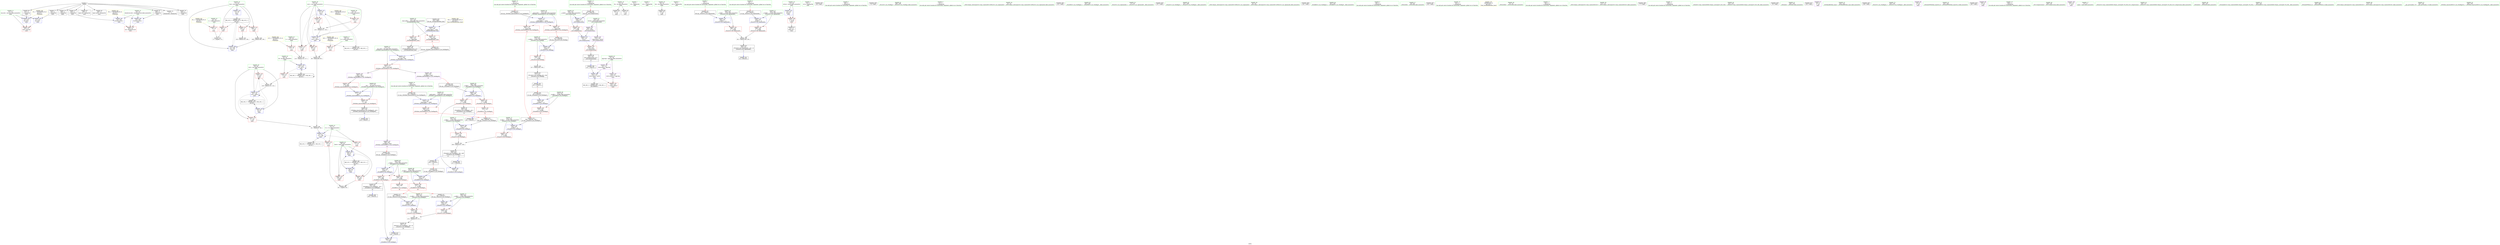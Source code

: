 digraph "SVFG" {
	label="SVFG";

	Node0x5571e670e130 [shape=record,color=grey,label="{NodeID: 0\nNullPtr}"];
	Node0x5571e670e130 -> Node0x5571e6838d00[style=solid];
	Node0x5571e670e130 -> Node0x5571e6838e00[style=solid];
	Node0x5571e670e130 -> Node0x5571e6838ed0[style=solid];
	Node0x5571e670e130 -> Node0x5571e6838fa0[style=solid];
	Node0x5571e670e130 -> Node0x5571e6839070[style=solid];
	Node0x5571e670e130 -> Node0x5571e6839140[style=solid];
	Node0x5571e670e130 -> Node0x5571e6839210[style=solid];
	Node0x5571e670e130 -> Node0x5571e68392e0[style=solid];
	Node0x5571e670e130 -> Node0x5571e68393b0[style=solid];
	Node0x5571e6836960 [shape=record,color=red,label="{NodeID: 111\n70\<--25\n\<--t\nmain\n}"];
	Node0x5571e6836960 -> Node0x5571e683bd70[style=solid];
	Node0x5571e6835260 [shape=record,color=green,label="{NodeID: 28\n35\<--36\ncurt\<--curt_field_insensitive\nmain\n}"];
	Node0x5571e6835260 -> Node0x5571e683c050[style=solid];
	Node0x5571e6835260 -> Node0x5571e683c120[style=solid];
	Node0x5571e6835260 -> Node0x5571e683df30[style=solid];
	Node0x5571e6835260 -> Node0x5571e683e820[style=solid];
	Node0x5571e6853020 [shape=record,color=black,label="{NodeID: 305\nMR_20V_2 = PHI(MR_20V_4, MR_20V_1, )\npts\{38 \}\n}"];
	Node0x5571e6853020 -> Node0x5571e683e000[style=dashed];
	Node0x5571e683d160 [shape=record,color=red,label="{NodeID: 139\n303\<--277\n\<--__old\n_ZNSt8ios_base4setfESt13_Ios_FmtflagsS0_\n}"];
	Node0x5571e683d160 -> Node0x5571e6839a30[style=solid];
	Node0x5571e6837ca0 [shape=record,color=green,label="{NodeID: 56\n246\<--247\n__n.addr\<--__n.addr_field_insensitive\n_ZSt12setprecisioni\n}"];
	Node0x5571e6837ca0 -> Node0x5571e683cc80[style=solid];
	Node0x5571e6837ca0 -> Node0x5571e683ed00[style=solid];
	Node0x5571e6871680 [shape=record,color=black,label="{NodeID: 416\n269 = PHI(236, )\n1st arg _ZNSt8ios_base4setfESt13_Ios_FmtflagsS0_ }"];
	Node0x5571e6871680 -> Node0x5571e683ef70[style=solid];
	Node0x5571e683e820 [shape=record,color=blue,label="{NodeID: 167\n35\<--126\ncurt\<--add15\nmain\n}"];
	Node0x5571e683e820 -> Node0x5571e683c050[style=dashed];
	Node0x5571e683e820 -> Node0x5571e683c120[style=dashed];
	Node0x5571e683e820 -> Node0x5571e683e820[style=dashed];
	Node0x5571e683e820 -> Node0x5571e6852b20[style=dashed];
	Node0x5571e6839480 [shape=record,color=black,label="{NodeID: 84\n63\<--17\n\<--ifs\nmain\n}"];
	Node0x5571e68331a0 [shape=record,color=green,label="{NodeID: 1\n4\<--1\n.str\<--dummyObj\nGlob }"];
	Node0x5571e6836a30 [shape=record,color=red,label="{NodeID: 112\n69\<--27\n\<--test\nmain\n}"];
	Node0x5571e6836a30 -> Node0x5571e683bd70[style=solid];
	Node0x5571e6835330 [shape=record,color=green,label="{NodeID: 29\n37\<--38\ncurv\<--curv_field_insensitive\nmain\n}"];
	Node0x5571e6835330 -> Node0x5571e683c1f0[style=solid];
	Node0x5571e6835330 -> Node0x5571e683c2c0[style=solid];
	Node0x5571e6835330 -> Node0x5571e683c390[style=solid];
	Node0x5571e6835330 -> Node0x5571e683e000[style=solid];
	Node0x5571e6835330 -> Node0x5571e683e750[style=solid];
	Node0x5571e6853520 [shape=record,color=black,label="{NodeID: 306\nMR_22V_2 = PHI(MR_22V_4, MR_22V_1, )\npts\{40 \}\n}"];
	Node0x5571e6853520 -> Node0x5571e683e0d0[style=dashed];
	Node0x5571e683d230 [shape=record,color=red,label="{NodeID: 140\n284\<--283\n\<--_M_flags\n_ZNSt8ios_base4setfESt13_Ios_FmtflagsS0_\n}"];
	Node0x5571e683d230 -> Node0x5571e683f110[style=solid];
	Node0x5571e6837d70 [shape=record,color=green,label="{NodeID: 57\n271\<--272\nthis.addr\<--this.addr_field_insensitive\n_ZNSt8ios_base4setfESt13_Ios_FmtflagsS0_\n}"];
	Node0x5571e6837d70 -> Node0x5571e683ce20[style=solid];
	Node0x5571e6837d70 -> Node0x5571e683eea0[style=solid];
	Node0x5571e6871790 [shape=record,color=black,label="{NodeID: 417\n270 = PHI(237, )\n2nd arg _ZNSt8ios_base4setfESt13_Ios_FmtflagsS0_ }"];
	Node0x5571e6871790 -> Node0x5571e683f040[style=solid];
	Node0x5571e683e8f0 [shape=record,color=blue,label="{NodeID: 168\n151\<--147\ncoerce.dive\<--call26\nmain\n}"];
	Node0x5571e683e8f0 -> Node0x5571e683c870[style=dashed];
	Node0x5571e683e8f0 -> Node0x5571e6854420[style=dashed];
	Node0x5571e6839550 [shape=record,color=black,label="{NodeID: 85\n73\<--17\n\<--ifs\nmain\n}"];
	Node0x5571e68334e0 [shape=record,color=green,label="{NodeID: 2\n6\<--1\n.str.1\<--dummyObj\nGlob }"];
	Node0x5571e6836b00 [shape=record,color=red,label="{NodeID: 113\n134\<--27\n\<--test\nmain\n}"];
	Node0x5571e6836b00 -> Node0x5571e68459b0[style=solid];
	Node0x5571e6835400 [shape=record,color=green,label="{NodeID: 30\n39\<--40\nbestt\<--bestt_field_insensitive\nmain\n}"];
	Node0x5571e6835400 -> Node0x5571e683c460[style=solid];
	Node0x5571e6835400 -> Node0x5571e683c530[style=solid];
	Node0x5571e6835400 -> Node0x5571e683e0d0[style=solid];
	Node0x5571e6835400 -> Node0x5571e683e270[style=solid];
	Node0x5571e686dfe0 [shape=record,color=black,label="{NodeID: 390\n243 = PHI(148, )\n0th arg _ZSt12setprecisioni }"];
	Node0x5571e686dfe0 -> Node0x5571e683ed00[style=solid];
	Node0x5571e6853a20 [shape=record,color=black,label="{NodeID: 307\nMR_24V_2 = PHI(MR_24V_4, MR_24V_1, )\npts\{42 \}\n}"];
	Node0x5571e6853a20 -> Node0x5571e683e1a0[style=dashed];
	Node0x5571e683d300 [shape=record,color=red,label="{NodeID: 141\n314\<--308\n\<--__a.addr\n_ZStaNRSt13_Ios_FmtflagsS_\n}"];
	Node0x5571e683d300 -> Node0x5571e683d570[style=solid];
	Node0x5571e6837e40 [shape=record,color=green,label="{NodeID: 58\n273\<--274\n__fmtfl.addr\<--__fmtfl.addr_field_insensitive\n_ZNSt8ios_base4setfESt13_Ios_FmtflagsS0_\n}"];
	Node0x5571e6837e40 -> Node0x5571e683cef0[style=solid];
	Node0x5571e6837e40 -> Node0x5571e683ef70[style=solid];
	Node0x5571e68718a0 [shape=record,color=black,label="{NodeID: 418\n306 = PHI(290, )\n0th arg _ZStaNRSt13_Ios_FmtflagsS_ }"];
	Node0x5571e68718a0 -> Node0x5571e683f1e0[style=solid];
	Node0x5571e683e9c0 [shape=record,color=blue,label="{NodeID: 169\n27\<--169\ntest\<--inc\nmain\n}"];
	Node0x5571e683e9c0 -> Node0x5571e6852620[style=dashed];
	Node0x5571e6839620 [shape=record,color=black,label="{NodeID: 86\n129\<--19\n\<--ofs\nmain\n}"];
	Node0x5571e68335a0 [shape=record,color=green,label="{NodeID: 3\n8\<--1\n.str.2\<--dummyObj\nGlob }"];
	Node0x5571e6836bd0 [shape=record,color=red,label="{NodeID: 114\n168\<--27\n\<--test\nmain\n}"];
	Node0x5571e6836bd0 -> Node0x5571e683aff0[style=solid];
	Node0x5571e68354d0 [shape=record,color=green,label="{NodeID: 31\n41\<--42\nt11\<--t11_field_insensitive\nmain\n}"];
	Node0x5571e68354d0 -> Node0x5571e683c600[style=solid];
	Node0x5571e68354d0 -> Node0x5571e683c6d0[style=solid];
	Node0x5571e68354d0 -> Node0x5571e683e1a0[style=solid];
	Node0x5571e686da70 [shape=record,color=black,label="{NodeID: 391\n54 = PHI(190, )\n}"];
	Node0x5571e6853f20 [shape=record,color=black,label="{NodeID: 308\nMR_26V_2 = PHI(MR_26V_3, MR_26V_1, )\npts\{44 \}\n}"];
	Node0x5571e6853f20 -> Node0x5571e683e680[style=dashed];
	Node0x5571e6853f20 -> Node0x5571e6853f20[style=dashed];
	Node0x5571e683d3d0 [shape=record,color=red,label="{NodeID: 142\n318\<--308\n\<--__a.addr\n_ZStaNRSt13_Ios_FmtflagsS_\n}"];
	Node0x5571e683d3d0 -> Node0x5571e6839b00[style=solid];
	Node0x5571e683d3d0 -> Node0x5571e683f380[style=solid];
	Node0x5571e6837f10 [shape=record,color=green,label="{NodeID: 59\n275\<--276\n__mask.addr\<--__mask.addr_field_insensitive\n_ZNSt8ios_base4setfESt13_Ios_FmtflagsS0_\n}"];
	Node0x5571e6837f10 -> Node0x5571e683cfc0[style=solid];
	Node0x5571e6837f10 -> Node0x5571e683d090[style=solid];
	Node0x5571e6837f10 -> Node0x5571e683f040[style=solid];
	Node0x5571e68719e0 [shape=record,color=black,label="{NodeID: 419\n307 = PHI(287, )\n1st arg _ZStaNRSt13_Ios_FmtflagsS_ }"];
	Node0x5571e68719e0 -> Node0x5571e683f2b0[style=solid];
	Node0x5571e683ea90 [shape=record,color=blue,label="{NodeID: 170\n193\<--191\n__a.addr\<--__a\n_ZStorSt13_Ios_OpenmodeS_\n}"];
	Node0x5571e683ea90 -> Node0x5571e683c940[style=dashed];
	Node0x5571e68396f0 [shape=record,color=black,label="{NodeID: 87\n14\<--177\nmain_ret\<--\nmain\n}"];
	Node0x5571e6833660 [shape=record,color=green,label="{NodeID: 4\n10\<--1\n.str.3\<--dummyObj\nGlob }"];
	Node0x5571e683be60 [shape=record,color=red,label="{NodeID: 115\n116\<--29\n\<--c\nmain\n}"];
	Node0x5571e683be60 -> Node0x5571e683b5f0[style=solid];
	Node0x5571e68355a0 [shape=record,color=green,label="{NodeID: 32\n43\<--44\ndt\<--dt_field_insensitive\nmain\n}"];
	Node0x5571e68355a0 -> Node0x5571e683c7a0[style=solid];
	Node0x5571e68355a0 -> Node0x5571e683e680[style=solid];
	Node0x5571e686fa60 [shape=record,color=black,label="{NodeID: 392\n64 = PHI()\n}"];
	Node0x5571e6854420 [shape=record,color=black,label="{NodeID: 309\nMR_28V_2 = PHI(MR_28V_3, MR_28V_1, )\npts\{460000 \}\n}"];
	Node0x5571e6854420 -> Node0x5571e683e8f0[style=dashed];
	Node0x5571e683d4a0 [shape=record,color=red,label="{NodeID: 143\n316\<--310\n\<--__b.addr\n_ZStaNRSt13_Ios_FmtflagsS_\n|{<s0>25}}"];
	Node0x5571e683d4a0:s0 -> Node0x5571e68713f0[style=solid,color=red];
	Node0x5571e6837fe0 [shape=record,color=green,label="{NodeID: 60\n277\<--278\n__old\<--__old_field_insensitive\n_ZNSt8ios_base4setfESt13_Ios_FmtflagsS0_\n}"];
	Node0x5571e6837fe0 -> Node0x5571e683d160[style=solid];
	Node0x5571e6837fe0 -> Node0x5571e683f110[style=solid];
	Node0x5571e6871b20 [shape=record,color=black,label="{NodeID: 420\n230 = PHI()\n0th arg _ZSt5fixedRSt8ios_base }"];
	Node0x5571e6871b20 -> Node0x5571e683ec30[style=solid];
	Node0x5571e683eb60 [shape=record,color=blue,label="{NodeID: 171\n195\<--192\n__b.addr\<--__b\n_ZStorSt13_Ios_OpenmodeS_\n}"];
	Node0x5571e683eb60 -> Node0x5571e683ca10[style=dashed];
	Node0x5571e68397c0 [shape=record,color=black,label="{NodeID: 88\n190\<--201\n_ZStorSt13_Ios_OpenmodeS__ret\<--or\n_ZStorSt13_Ios_OpenmodeS_\n|{<s0>2}}"];
	Node0x5571e68397c0:s0 -> Node0x5571e686da70[style=solid,color=blue];
	Node0x5571e6833ed0 [shape=record,color=green,label="{NodeID: 5\n48\<--1\n\<--dummyObj\nCan only get source location for instruction, argument, global var or function.}"];
	Node0x5571e683bef0 [shape=record,color=red,label="{NodeID: 116\n120\<--31\n\<--f\nmain\n}"];
	Node0x5571e683bef0 -> Node0x5571e683b770[style=solid];
	Node0x5571e6835670 [shape=record,color=green,label="{NodeID: 33\n45\<--46\nagg.tmp\<--agg.tmp_field_insensitive\nmain\n}"];
	Node0x5571e6835670 -> Node0x5571e6837160[style=solid];
	Node0x5571e6835670 -> Node0x5571e6837230[style=solid];
	Node0x5571e686fb30 [shape=record,color=black,label="{NodeID: 393\n74 = PHI()\n}"];
	Node0x5571e683d570 [shape=record,color=red,label="{NodeID: 144\n315\<--314\n\<--\n_ZStaNRSt13_Ios_FmtflagsS_\n|{<s0>25}}"];
	Node0x5571e683d570:s0 -> Node0x5571e68711e0[style=solid,color=red];
	Node0x5571e68380b0 [shape=record,color=green,label="{NodeID: 61\n288\<--289\n_ZStcoSt13_Ios_Fmtflags\<--_ZStcoSt13_Ios_Fmtflags_field_insensitive\n}"];
	Node0x5571e6871bf0 [shape=record,color=black,label="{NodeID: 421\n191 = PHI(55, )\n0th arg _ZStorSt13_Ios_OpenmodeS_ }"];
	Node0x5571e6871bf0 -> Node0x5571e683ea90[style=solid];
	Node0x5571e685b2a0 [shape=record,color=yellow,style=double,label="{NodeID: 338\n34V_1 = ENCHI(MR_34V_0)\npts\{232 \}\nFun[_ZSt5fixedRSt8ios_base]}"];
	Node0x5571e685b2a0 -> Node0x5571e683ec30[style=dashed];
	Node0x5571e683ec30 [shape=record,color=blue,label="{NodeID: 172\n231\<--230\n__base.addr\<--__base\n_ZSt5fixedRSt8ios_base\n}"];
	Node0x5571e683ec30 -> Node0x5571e683cae0[style=dashed];
	Node0x5571e683ec30 -> Node0x5571e683cbb0[style=dashed];
	Node0x5571e6839890 [shape=record,color=black,label="{NodeID: 89\n229\<--240\n_ZSt5fixedRSt8ios_base_ret\<--\n_ZSt5fixedRSt8ios_base\n}"];
	Node0x5571e6833f60 [shape=record,color=green,label="{NodeID: 6\n51\<--1\n\<--dummyObj\nCan only get source location for instruction, argument, global var or function.}"];
	Node0x5571e683bf80 [shape=record,color=red,label="{NodeID: 117\n88\<--33\n\<--x\nmain\n}"];
	Node0x5571e683bf80 -> Node0x5571e683b470[style=solid];
	Node0x5571e6835740 [shape=record,color=green,label="{NodeID: 34\n52\<--53\n_ZNSt14basic_ifstreamIcSt11char_traitsIcEEC1EPKcSt13_Ios_Openmode\<--_ZNSt14basic_ifstreamIcSt11char_traitsIcEEC1EPKcSt13_Ios_Openmode_field_insensitive\n}"];
	Node0x5571e686fc00 [shape=record,color=black,label="{NodeID: 394\n131 = PHI()\n}"];
	Node0x5571e683d640 [shape=record,color=red,label="{NodeID: 145\n326\<--323\n\<--__a.addr\n_ZStcoSt13_Ios_Fmtflags\n}"];
	Node0x5571e683d640 -> Node0x5571e683b170[style=solid];
	Node0x5571e68381b0 [shape=record,color=green,label="{NodeID: 62\n292\<--293\n_ZStaNRSt13_Ios_FmtflagsS_\<--_ZStaNRSt13_Ios_FmtflagsS__field_insensitive\n}"];
	Node0x5571e6871d60 [shape=record,color=black,label="{NodeID: 422\n192 = PHI(56, )\n1st arg _ZStorSt13_Ios_OpenmodeS_ }"];
	Node0x5571e6871d60 -> Node0x5571e683eb60[style=solid];
	Node0x5571e683ed00 [shape=record,color=blue,label="{NodeID: 173\n246\<--243\n__n.addr\<--__n\n_ZSt12setprecisioni\n}"];
	Node0x5571e683ed00 -> Node0x5571e683cc80[style=dashed];
	Node0x5571e6839960 [shape=record,color=black,label="{NodeID: 90\n242\<--253\n_ZSt12setprecisioni_ret\<--\n_ZSt12setprecisioni\n|{<s0>13}}"];
	Node0x5571e6839960:s0 -> Node0x5571e686ffd0[style=solid,color=blue];
	Node0x5571e6833ff0 [shape=record,color=green,label="{NodeID: 7\n55\<--1\n\<--dummyObj\nCan only get source location for instruction, argument, global var or function.|{<s0>2}}"];
	Node0x5571e6833ff0:s0 -> Node0x5571e6871bf0[style=solid,color=red];
	Node0x5571e683c050 [shape=record,color=red,label="{NodeID: 118\n87\<--35\n\<--curt\nmain\n}"];
	Node0x5571e683c050 -> Node0x5571e683b2f0[style=solid];
	Node0x5571e6835840 [shape=record,color=green,label="{NodeID: 35\n57\<--58\n_ZStorSt13_Ios_OpenmodeS_\<--_ZStorSt13_Ios_OpenmodeS__field_insensitive\n}"];
	Node0x5571e686fcd0 [shape=record,color=black,label="{NodeID: 395\n137 = PHI()\n}"];
	Node0x5571e683d710 [shape=record,color=red,label="{NodeID: 146\n339\<--333\n\<--__a.addr\n_ZStoRRSt13_Ios_FmtflagsS_\n}"];
	Node0x5571e683d710 -> Node0x5571e683d980[style=solid];
	Node0x5571e68382b0 [shape=record,color=green,label="{NodeID: 63\n297\<--298\n_ZStanSt13_Ios_FmtflagsS_\<--_ZStanSt13_Ios_FmtflagsS__field_insensitive\n}"];
	Node0x5571e6871ea0 [shape=record,color=black,label="{NodeID: 423\n322 = PHI(286, )\n0th arg _ZStcoSt13_Ios_Fmtflags }"];
	Node0x5571e6871ea0 -> Node0x5571e683f450[style=solid];
	Node0x5571e685b4c0 [shape=record,color=yellow,style=double,label="{NodeID: 340\n4V_1 = ENCHI(MR_4V_0)\npts\{22 \}\nFun[main]}"];
	Node0x5571e685b4c0 -> Node0x5571e683e340[style=dashed];
	Node0x5571e685b4c0 -> Node0x5571e683e4e0[style=dashed];
	Node0x5571e683edd0 [shape=record,color=blue,label="{NodeID: 174\n249\<--250\n_M_n\<--\n_ZSt12setprecisioni\n}"];
	Node0x5571e683edd0 -> Node0x5571e683cd50[style=dashed];
	Node0x5571e6839a30 [shape=record,color=black,label="{NodeID: 91\n267\<--303\n_ZNSt8ios_base4setfESt13_Ios_FmtflagsS0__ret\<--\n_ZNSt8ios_base4setfESt13_Ios_FmtflagsS0_\n|{<s0>20}}"];
	Node0x5571e6839a30:s0 -> Node0x5571e68705e0[style=solid,color=blue];
	Node0x5571e6834080 [shape=record,color=green,label="{NodeID: 8\n56\<--1\n\<--dummyObj\nCan only get source location for instruction, argument, global var or function.|{<s0>2}}"];
	Node0x5571e6834080:s0 -> Node0x5571e6871d60[style=solid,color=red];
	Node0x5571e68459b0 [shape=record,color=grey,label="{NodeID: 285\n135 = Binary(134, 136, )\n}"];
	Node0x5571e683c120 [shape=record,color=red,label="{NodeID: 119\n125\<--35\n\<--curt\nmain\n}"];
	Node0x5571e683c120 -> Node0x5571e683ae70[style=solid];
	Node0x5571e6835940 [shape=record,color=green,label="{NodeID: 36\n61\<--62\n_ZNSt14basic_ofstreamIcSt11char_traitsIcEEC1EPKcSt13_Ios_Openmode\<--_ZNSt14basic_ofstreamIcSt11char_traitsIcEEC1EPKcSt13_Ios_Openmode_field_insensitive\n}"];
	Node0x5571e686fdd0 [shape=record,color=black,label="{NodeID: 396\n141 = PHI()\n}"];
	Node0x5571e683d7e0 [shape=record,color=red,label="{NodeID: 147\n345\<--333\n\<--__a.addr\n_ZStoRRSt13_Ios_FmtflagsS_\n}"];
	Node0x5571e683d7e0 -> Node0x5571e6839ca0[style=solid];
	Node0x5571e683d7e0 -> Node0x5571e683f6c0[style=solid];
	Node0x5571e68383b0 [shape=record,color=green,label="{NodeID: 64\n301\<--302\n_ZStoRRSt13_Ios_FmtflagsS_\<--_ZStoRRSt13_Ios_FmtflagsS__field_insensitive\n}"];
	Node0x5571e6871fe0 [shape=record,color=black,label="{NodeID: 424\n331 = PHI(299, )\n0th arg _ZStoRRSt13_Ios_FmtflagsS_ }"];
	Node0x5571e6871fe0 -> Node0x5571e683f520[style=solid];
	Node0x5571e685b5a0 [shape=record,color=yellow,style=double,label="{NodeID: 341\n6V_1 = ENCHI(MR_6V_0)\npts\{24 \}\nFun[main]}"];
	Node0x5571e685b5a0 -> Node0x5571e683e410[style=dashed];
	Node0x5571e685b5a0 -> Node0x5571e683e5b0[style=dashed];
	Node0x5571e683eea0 [shape=record,color=blue,label="{NodeID: 175\n271\<--268\nthis.addr\<--this\n_ZNSt8ios_base4setfESt13_Ios_FmtflagsS0_\n}"];
	Node0x5571e683eea0 -> Node0x5571e683ce20[style=dashed];
	Node0x5571e6839b00 [shape=record,color=black,label="{NodeID: 92\n305\<--318\n_ZStaNRSt13_Ios_FmtflagsS__ret\<--\n_ZStaNRSt13_Ios_FmtflagsS_\n|{<s0>22}}"];
	Node0x5571e6839b00:s0 -> Node0x5571e6870920[style=solid,color=blue];
	Node0x5571e6834140 [shape=record,color=green,label="{NodeID: 9\n80\<--1\n\<--dummyObj\nCan only get source location for instruction, argument, global var or function.}"];
	Node0x5571e6845b30 [shape=record,color=grey,label="{NodeID: 286\n372 = Binary(370, 371, )\n}"];
	Node0x5571e6845b30 -> Node0x5571e6836d50[style=solid];
	Node0x5571e683c1f0 [shape=record,color=red,label="{NodeID: 120\n89\<--37\n\<--curv\nmain\n}"];
	Node0x5571e683c1f0 -> Node0x5571e683b470[style=solid];
	Node0x5571e6835a40 [shape=record,color=green,label="{NodeID: 37\n65\<--66\n_ZNSirsERi\<--_ZNSirsERi_field_insensitive\n}"];
	Node0x5571e686fed0 [shape=record,color=black,label="{NodeID: 397\n142 = PHI()\n}"];
	Node0x5571e683d8b0 [shape=record,color=red,label="{NodeID: 148\n341\<--335\n\<--__b.addr\n_ZStoRRSt13_Ios_FmtflagsS_\n|{<s0>26}}"];
	Node0x5571e683d8b0:s0 -> Node0x5571e68710a0[style=solid,color=red];
	Node0x5571e68384b0 [shape=record,color=green,label="{NodeID: 65\n308\<--309\n__a.addr\<--__a.addr_field_insensitive\n_ZStaNRSt13_Ios_FmtflagsS_\n}"];
	Node0x5571e68384b0 -> Node0x5571e683d300[style=solid];
	Node0x5571e68384b0 -> Node0x5571e683d3d0[style=solid];
	Node0x5571e68384b0 -> Node0x5571e683f1e0[style=solid];
	Node0x5571e6872120 [shape=record,color=black,label="{NodeID: 425\n332 = PHI(296, )\n1st arg _ZStoRRSt13_Ios_FmtflagsS_ }"];
	Node0x5571e6872120 -> Node0x5571e683f5f0[style=solid];
	Node0x5571e685b680 [shape=record,color=yellow,style=double,label="{NodeID: 342\n8V_1 = ENCHI(MR_8V_0)\npts\{26 \}\nFun[main]}"];
	Node0x5571e685b680 -> Node0x5571e6836960[style=dashed];
	Node0x5571e683ef70 [shape=record,color=blue,label="{NodeID: 176\n273\<--269\n__fmtfl.addr\<--__fmtfl\n_ZNSt8ios_base4setfESt13_Ios_FmtflagsS0_\n}"];
	Node0x5571e683ef70 -> Node0x5571e683cef0[style=dashed];
	Node0x5571e6839bd0 [shape=record,color=black,label="{NodeID: 93\n321\<--327\n_ZStcoSt13_Ios_Fmtflags_ret\<--neg\n_ZStcoSt13_Ios_Fmtflags\n|{<s0>21}}"];
	Node0x5571e6839bd0:s0 -> Node0x5571e6870750[style=solid,color=blue];
	Node0x5571e6834240 [shape=record,color=green,label="{NodeID: 10\n82\<--1\n\<--dummyObj\nCan only get source location for instruction, argument, global var or function.}"];
	Node0x5571e685da90 [shape=record,color=yellow,style=double,label="{NodeID: 370\nRETMU(34V_2)\npts\{232 \}\nFun[_ZSt5fixedRSt8ios_base]}"];
	Node0x5571e683ae70 [shape=record,color=grey,label="{NodeID: 287\n126 = Binary(125, 124, )\n}"];
	Node0x5571e683ae70 -> Node0x5571e683e820[style=solid];
	Node0x5571e683c2c0 [shape=record,color=red,label="{NodeID: 121\n117\<--37\n\<--curv\nmain\n}"];
	Node0x5571e683c2c0 -> Node0x5571e683b5f0[style=solid];
	Node0x5571e6835b40 [shape=record,color=green,label="{NodeID: 38\n75\<--76\n_ZNSirsERd\<--_ZNSirsERd_field_insensitive\n}"];
	Node0x5571e686ffd0 [shape=record,color=black,label="{NodeID: 398\n147 = PHI(242, )\n}"];
	Node0x5571e686ffd0 -> Node0x5571e683e8f0[style=solid];
	Node0x5571e683d980 [shape=record,color=red,label="{NodeID: 149\n340\<--339\n\<--\n_ZStoRRSt13_Ios_FmtflagsS_\n|{<s0>26}}"];
	Node0x5571e683d980:s0 -> Node0x5571e6870f60[style=solid,color=red];
	Node0x5571e6838580 [shape=record,color=green,label="{NodeID: 66\n310\<--311\n__b.addr\<--__b.addr_field_insensitive\n_ZStaNRSt13_Ios_FmtflagsS_\n}"];
	Node0x5571e6838580 -> Node0x5571e683d4a0[style=solid];
	Node0x5571e6838580 -> Node0x5571e683f2b0[style=solid];
	Node0x5571e683f040 [shape=record,color=blue,label="{NodeID: 177\n275\<--270\n__mask.addr\<--__mask\n_ZNSt8ios_base4setfESt13_Ios_FmtflagsS0_\n}"];
	Node0x5571e683f040 -> Node0x5571e683cfc0[style=dashed];
	Node0x5571e683f040 -> Node0x5571e683d090[style=dashed];
	Node0x5571e6839ca0 [shape=record,color=black,label="{NodeID: 94\n330\<--345\n_ZStoRRSt13_Ios_FmtflagsS__ret\<--\n_ZStoRRSt13_Ios_FmtflagsS_\n|{<s0>24}}"];
	Node0x5571e6839ca0:s0 -> Node0x5571e6870ba0[style=solid,color=blue];
	Node0x5571e6834340 [shape=record,color=green,label="{NodeID: 11\n84\<--1\n\<--dummyObj\nCan only get source location for instruction, argument, global var or function.}"];
	Node0x5571e683aff0 [shape=record,color=grey,label="{NodeID: 288\n169 = Binary(168, 136, )\n}"];
	Node0x5571e683aff0 -> Node0x5571e683e9c0[style=solid];
	Node0x5571e683c390 [shape=record,color=red,label="{NodeID: 122\n121\<--37\n\<--curv\nmain\n}"];
	Node0x5571e683c390 -> Node0x5571e683b770[style=solid];
	Node0x5571e6835c40 [shape=record,color=green,label="{NodeID: 39\n112\<--113\n_ZNSt14basic_ofstreamIcSt11char_traitsIcEED1Ev\<--_ZNSt14basic_ofstreamIcSt11char_traitsIcEED1Ev_field_insensitive\n}"];
	Node0x5571e68701a0 [shape=record,color=black,label="{NodeID: 399\n77 = PHI()\n}"];
	Node0x5571e683da50 [shape=record,color=red,label="{NodeID: 150\n357\<--351\n\<--__a.addr\n_ZStanSt13_Ios_FmtflagsS_\n}"];
	Node0x5571e683da50 -> Node0x5571e683ba70[style=solid];
	Node0x5571e6838650 [shape=record,color=green,label="{NodeID: 67\n323\<--324\n__a.addr\<--__a.addr_field_insensitive\n_ZStcoSt13_Ios_Fmtflags\n}"];
	Node0x5571e6838650 -> Node0x5571e683d640[style=solid];
	Node0x5571e6838650 -> Node0x5571e683f450[style=solid];
	Node0x5571e685b840 [shape=record,color=yellow,style=double,label="{NodeID: 344\n12V_1 = ENCHI(MR_12V_0)\npts\{30 \}\nFun[main]}"];
	Node0x5571e685b840 -> Node0x5571e683be60[style=dashed];
	Node0x5571e683f110 [shape=record,color=blue,label="{NodeID: 178\n277\<--284\n__old\<--\n_ZNSt8ios_base4setfESt13_Ios_FmtflagsS0_\n}"];
	Node0x5571e683f110 -> Node0x5571e683d160[style=dashed];
	Node0x5571e6839d70 [shape=record,color=black,label="{NodeID: 95\n348\<--359\n_ZStanSt13_Ios_FmtflagsS__ret\<--and\n_ZStanSt13_Ios_FmtflagsS_\n|{<s0>23|<s1>25}}"];
	Node0x5571e6839d70:s0 -> Node0x5571e6870a30[style=solid,color=blue];
	Node0x5571e6839d70:s1 -> Node0x5571e6870cb0[style=solid,color=blue];
	Node0x5571e6834440 [shape=record,color=green,label="{NodeID: 12\n136\<--1\n\<--dummyObj\nCan only get source location for instruction, argument, global var or function.}"];
	Node0x5571e683b170 [shape=record,color=grey,label="{NodeID: 289\n327 = Binary(326, 328, )\n}"];
	Node0x5571e683b170 -> Node0x5571e6839bd0[style=solid];
	Node0x5571e683c460 [shape=record,color=red,label="{NodeID: 123\n94\<--39\n\<--bestt\nmain\n}"];
	Node0x5571e683c460 -> Node0x5571e683bbf0[style=solid];
	Node0x5571e6835d40 [shape=record,color=green,label="{NodeID: 40\n132\<--133\n_ZStlsISt11char_traitsIcEERSt13basic_ostreamIcT_ES5_PKc\<--_ZStlsISt11char_traitsIcEERSt13basic_ostreamIcT_ES5_PKc_field_insensitive\n}"];
	Node0x5571e6870270 [shape=record,color=black,label="{NodeID: 400\n78 = PHI()\n}"];
	Node0x5571e683db20 [shape=record,color=red,label="{NodeID: 151\n358\<--353\n\<--__b.addr\n_ZStanSt13_Ios_FmtflagsS_\n}"];
	Node0x5571e683db20 -> Node0x5571e683ba70[style=solid];
	Node0x5571e6838720 [shape=record,color=green,label="{NodeID: 68\n333\<--334\n__a.addr\<--__a.addr_field_insensitive\n_ZStoRRSt13_Ios_FmtflagsS_\n}"];
	Node0x5571e6838720 -> Node0x5571e683d710[style=solid];
	Node0x5571e6838720 -> Node0x5571e683d7e0[style=solid];
	Node0x5571e6838720 -> Node0x5571e683f520[style=solid];
	Node0x5571e685b920 [shape=record,color=yellow,style=double,label="{NodeID: 345\n14V_1 = ENCHI(MR_14V_0)\npts\{32 \}\nFun[main]}"];
	Node0x5571e685b920 -> Node0x5571e683bef0[style=dashed];
	Node0x5571e683f1e0 [shape=record,color=blue,label="{NodeID: 179\n308\<--306\n__a.addr\<--__a\n_ZStaNRSt13_Ios_FmtflagsS_\n}"];
	Node0x5571e683f1e0 -> Node0x5571e683d300[style=dashed];
	Node0x5571e683f1e0 -> Node0x5571e683d3d0[style=dashed];
	Node0x5571e6836d50 [shape=record,color=black,label="{NodeID: 96\n361\<--372\n_ZStorSt13_Ios_FmtflagsS__ret\<--or\n_ZStorSt13_Ios_FmtflagsS_\n|{<s0>26}}"];
	Node0x5571e6836d50:s0 -> Node0x5571e6870e20[style=solid,color=blue];
	Node0x5571e6834540 [shape=record,color=green,label="{NodeID: 13\n148\<--1\n\<--dummyObj\nCan only get source location for instruction, argument, global var or function.|{<s0>13}}"];
	Node0x5571e6834540:s0 -> Node0x5571e686dfe0[style=solid,color=red];
	Node0x5571e683b2f0 [shape=record,color=grey,label="{NodeID: 290\n91 = Binary(87, 90, )\n}"];
	Node0x5571e683b2f0 -> Node0x5571e683e1a0[style=solid];
	Node0x5571e683c530 [shape=record,color=red,label="{NodeID: 124\n158\<--39\n\<--bestt\nmain\n}"];
	Node0x5571e6835e40 [shape=record,color=green,label="{NodeID: 41\n138\<--139\n_ZNSolsEi\<--_ZNSolsEi_field_insensitive\n}"];
	Node0x5571e6870340 [shape=record,color=black,label="{NodeID: 401\n155 = PHI()\n}"];
	Node0x5571e683dbf0 [shape=record,color=red,label="{NodeID: 152\n370\<--364\n\<--__a.addr\n_ZStorSt13_Ios_FmtflagsS_\n}"];
	Node0x5571e683dbf0 -> Node0x5571e6845b30[style=solid];
	Node0x5571e68387f0 [shape=record,color=green,label="{NodeID: 69\n335\<--336\n__b.addr\<--__b.addr_field_insensitive\n_ZStoRRSt13_Ios_FmtflagsS_\n}"];
	Node0x5571e68387f0 -> Node0x5571e683d8b0[style=solid];
	Node0x5571e68387f0 -> Node0x5571e683f5f0[style=solid];
	Node0x5571e685ba00 [shape=record,color=yellow,style=double,label="{NodeID: 346\n16V_1 = ENCHI(MR_16V_0)\npts\{34 \}\nFun[main]}"];
	Node0x5571e685ba00 -> Node0x5571e683bf80[style=dashed];
	Node0x5571e683f2b0 [shape=record,color=blue,label="{NodeID: 180\n310\<--307\n__b.addr\<--__b\n_ZStaNRSt13_Ios_FmtflagsS_\n}"];
	Node0x5571e683f2b0 -> Node0x5571e683d4a0[style=dashed];
	Node0x5571e6836e20 [shape=record,color=purple,label="{NodeID: 97\n49\<--4\n\<--.str\nmain\n}"];
	Node0x5571e6834640 [shape=record,color=green,label="{NodeID: 14\n236\<--1\n\<--dummyObj\nCan only get source location for instruction, argument, global var or function.|{<s0>20}}"];
	Node0x5571e6834640:s0 -> Node0x5571e6871680[style=solid,color=red];
	Node0x5571e683b470 [shape=record,color=grey,label="{NodeID: 291\n90 = Binary(88, 89, )\n}"];
	Node0x5571e683b470 -> Node0x5571e683b2f0[style=solid];
	Node0x5571e683c600 [shape=record,color=red,label="{NodeID: 125\n93\<--41\n\<--t11\nmain\n}"];
	Node0x5571e683c600 -> Node0x5571e683bbf0[style=solid];
	Node0x5571e6835f40 [shape=record,color=green,label="{NodeID: 42\n143\<--144\n_ZSt5fixedRSt8ios_base\<--_ZSt5fixedRSt8ios_base_field_insensitive\n}"];
	Node0x5571e6870410 [shape=record,color=black,label="{NodeID: 402\n159 = PHI()\n}"];
	Node0x5571e683dcc0 [shape=record,color=red,label="{NodeID: 153\n371\<--366\n\<--__b.addr\n_ZStorSt13_Ios_FmtflagsS_\n}"];
	Node0x5571e683dcc0 -> Node0x5571e6845b30[style=solid];
	Node0x5571e68388c0 [shape=record,color=green,label="{NodeID: 70\n343\<--344\n_ZStorSt13_Ios_FmtflagsS_\<--_ZStorSt13_Ios_FmtflagsS__field_insensitive\n}"];
	Node0x5571e683f380 [shape=record,color=blue,label="{NodeID: 181\n318\<--317\n\<--call\n_ZStaNRSt13_Ios_FmtflagsS_\n}"];
	Node0x5571e6836ef0 [shape=record,color=purple,label="{NodeID: 98\n59\<--6\n\<--.str.1\nmain\n}"];
	Node0x5571e6834740 [shape=record,color=green,label="{NodeID: 15\n237\<--1\n\<--dummyObj\nCan only get source location for instruction, argument, global var or function.|{<s0>20}}"];
	Node0x5571e6834740:s0 -> Node0x5571e6871790[style=solid,color=red];
	Node0x5571e683b5f0 [shape=record,color=grey,label="{NodeID: 292\n118 = Binary(116, 117, )\n}"];
	Node0x5571e683b5f0 -> Node0x5571e683e680[style=solid];
	Node0x5571e683c6d0 [shape=record,color=red,label="{NodeID: 126\n97\<--41\n\<--t11\nmain\n}"];
	Node0x5571e683c6d0 -> Node0x5571e683e270[style=solid];
	Node0x5571e6836040 [shape=record,color=green,label="{NodeID: 43\n145\<--146\n_ZNSolsEPFRSt8ios_baseS0_E\<--_ZNSolsEPFRSt8ios_baseS0_E_field_insensitive\n}"];
	Node0x5571e6870510 [shape=record,color=black,label="{NodeID: 403\n162 = PHI()\n}"];
	Node0x5571e683dd90 [shape=record,color=blue,label="{NodeID: 154\n15\<--48\nretval\<--\nmain\n}"];
	Node0x5571e683dd90 -> Node0x5571e68366f0[style=dashed];
	Node0x5571e68389c0 [shape=record,color=green,label="{NodeID: 71\n351\<--352\n__a.addr\<--__a.addr_field_insensitive\n_ZStanSt13_Ios_FmtflagsS_\n}"];
	Node0x5571e68389c0 -> Node0x5571e683da50[style=solid];
	Node0x5571e68389c0 -> Node0x5571e683f790[style=solid];
	Node0x5571e683f450 [shape=record,color=blue,label="{NodeID: 182\n323\<--322\n__a.addr\<--__a\n_ZStcoSt13_Ios_Fmtflags\n}"];
	Node0x5571e683f450 -> Node0x5571e683d640[style=dashed];
	Node0x5571e6836fc0 [shape=record,color=purple,label="{NodeID: 99\n130\<--8\n\<--.str.2\nmain\n}"];
	Node0x5571e6834840 [shape=record,color=green,label="{NodeID: 16\n328\<--1\n\<--dummyObj\nCan only get source location for instruction, argument, global var or function.}"];
	Node0x5571e683b770 [shape=record,color=grey,label="{NodeID: 293\n122 = Binary(121, 120, )\n}"];
	Node0x5571e683b770 -> Node0x5571e683e750[style=solid];
	Node0x5571e683c7a0 [shape=record,color=red,label="{NodeID: 127\n124\<--43\n\<--dt\nmain\n}"];
	Node0x5571e683c7a0 -> Node0x5571e683ae70[style=solid];
	Node0x5571e6836140 [shape=record,color=green,label="{NodeID: 44\n149\<--150\n_ZSt12setprecisioni\<--_ZSt12setprecisioni_field_insensitive\n}"];
	Node0x5571e68705e0 [shape=record,color=black,label="{NodeID: 404\n235 = PHI(267, )\n}"];
	Node0x5571e683de60 [shape=record,color=blue,label="{NodeID: 155\n27\<--48\ntest\<--\nmain\n}"];
	Node0x5571e683de60 -> Node0x5571e6852620[style=dashed];
	Node0x5571e6838a90 [shape=record,color=green,label="{NodeID: 72\n353\<--354\n__b.addr\<--__b.addr_field_insensitive\n_ZStanSt13_Ios_FmtflagsS_\n}"];
	Node0x5571e6838a90 -> Node0x5571e683db20[style=solid];
	Node0x5571e6838a90 -> Node0x5571e683f860[style=solid];
	Node0x5571e683f520 [shape=record,color=blue,label="{NodeID: 183\n333\<--331\n__a.addr\<--__a\n_ZStoRRSt13_Ios_FmtflagsS_\n}"];
	Node0x5571e683f520 -> Node0x5571e683d710[style=dashed];
	Node0x5571e683f520 -> Node0x5571e683d7e0[style=dashed];
	Node0x5571e6837090 [shape=record,color=purple,label="{NodeID: 100\n140\<--10\n\<--.str.3\nmain\n}"];
	Node0x5571e6834940 [shape=record,color=green,label="{NodeID: 17\n12\<--13\nmain\<--main_field_insensitive\n}"];
	Node0x5571e683b8f0 [shape=record,color=grey,label="{NodeID: 294\n201 = Binary(199, 200, )\n}"];
	Node0x5571e683b8f0 -> Node0x5571e68397c0[style=solid];
	Node0x5571e683c870 [shape=record,color=red,label="{NodeID: 128\n154\<--153\n\<--coerce.dive27\nmain\n}"];
	Node0x5571e6836240 [shape=record,color=green,label="{NodeID: 45\n156\<--157\n_ZStlsIcSt11char_traitsIcEERSt13basic_ostreamIT_T0_ES6_St13_Setprecision\<--_ZStlsIcSt11char_traitsIcEERSt13basic_ostreamIT_T0_ES6_St13_Setprecision_field_insensitive\n}"];
	Node0x5571e6870750 [shape=record,color=black,label="{NodeID: 405\n287 = PHI(321, )\n|{<s0>22}}"];
	Node0x5571e6870750:s0 -> Node0x5571e68719e0[style=solid,color=red];
	Node0x5571e683df30 [shape=record,color=blue,label="{NodeID: 156\n35\<--80\ncurt\<--\nmain\n}"];
	Node0x5571e683df30 -> Node0x5571e683c050[style=dashed];
	Node0x5571e683df30 -> Node0x5571e683c120[style=dashed];
	Node0x5571e683df30 -> Node0x5571e683e820[style=dashed];
	Node0x5571e683df30 -> Node0x5571e6852b20[style=dashed];
	Node0x5571e6838b60 [shape=record,color=green,label="{NodeID: 73\n364\<--365\n__a.addr\<--__a.addr_field_insensitive\n_ZStorSt13_Ios_FmtflagsS_\n}"];
	Node0x5571e6838b60 -> Node0x5571e683dbf0[style=solid];
	Node0x5571e6838b60 -> Node0x5571e683f930[style=solid];
	Node0x5571e683f5f0 [shape=record,color=blue,label="{NodeID: 184\n335\<--332\n__b.addr\<--__b\n_ZStoRRSt13_Ios_FmtflagsS_\n}"];
	Node0x5571e683f5f0 -> Node0x5571e683d8b0[style=dashed];
	Node0x5571e6837160 [shape=record,color=purple,label="{NodeID: 101\n151\<--45\ncoerce.dive\<--agg.tmp\nmain\n}"];
	Node0x5571e6837160 -> Node0x5571e683e8f0[style=solid];
	Node0x5571e6834a40 [shape=record,color=green,label="{NodeID: 18\n15\<--16\nretval\<--retval_field_insensitive\nmain\n}"];
	Node0x5571e6834a40 -> Node0x5571e68366f0[style=solid];
	Node0x5571e6834a40 -> Node0x5571e683dd90[style=solid];
	Node0x5571e683ba70 [shape=record,color=grey,label="{NodeID: 295\n359 = Binary(357, 358, )\n}"];
	Node0x5571e683ba70 -> Node0x5571e6839d70[style=solid];
	Node0x5571e683c940 [shape=record,color=red,label="{NodeID: 129\n199\<--193\n\<--__a.addr\n_ZStorSt13_Ios_OpenmodeS_\n}"];
	Node0x5571e683c940 -> Node0x5571e683b8f0[style=solid];
	Node0x5571e6836340 [shape=record,color=green,label="{NodeID: 46\n160\<--161\n_ZNSolsEd\<--_ZNSolsEd_field_insensitive\n}"];
	Node0x5571e6870920 [shape=record,color=black,label="{NodeID: 406\n291 = PHI(305, )\n}"];
	Node0x5571e683e000 [shape=record,color=blue,label="{NodeID: 157\n37\<--82\ncurv\<--\nmain\n}"];
	Node0x5571e683e000 -> Node0x5571e683c1f0[style=dashed];
	Node0x5571e683e000 -> Node0x5571e683c2c0[style=dashed];
	Node0x5571e683e000 -> Node0x5571e683c390[style=dashed];
	Node0x5571e683e000 -> Node0x5571e683e750[style=dashed];
	Node0x5571e683e000 -> Node0x5571e6853020[style=dashed];
	Node0x5571e6838c30 [shape=record,color=green,label="{NodeID: 74\n366\<--367\n__b.addr\<--__b.addr_field_insensitive\n_ZStorSt13_Ios_FmtflagsS_\n}"];
	Node0x5571e6838c30 -> Node0x5571e683dcc0[style=solid];
	Node0x5571e6838c30 -> Node0x5571e683fa00[style=solid];
	Node0x5571e683f6c0 [shape=record,color=blue,label="{NodeID: 185\n345\<--342\n\<--call\n_ZStoRRSt13_Ios_FmtflagsS_\n}"];
	Node0x5571e6837230 [shape=record,color=purple,label="{NodeID: 102\n153\<--45\ncoerce.dive27\<--agg.tmp\nmain\n}"];
	Node0x5571e6837230 -> Node0x5571e683c870[style=solid];
	Node0x5571e6834b10 [shape=record,color=green,label="{NodeID: 19\n17\<--18\nifs\<--ifs_field_insensitive\nmain\n}"];
	Node0x5571e6834b10 -> Node0x5571e6839480[style=solid];
	Node0x5571e6834b10 -> Node0x5571e6839550[style=solid];
	Node0x5571e683bbf0 [shape=record,color=grey,label="{NodeID: 296\n95 = cmp(93, 94, )\n}"];
	Node0x5571e683ca10 [shape=record,color=red,label="{NodeID: 130\n200\<--195\n\<--__b.addr\n_ZStorSt13_Ios_OpenmodeS_\n}"];
	Node0x5571e683ca10 -> Node0x5571e683b8f0[style=solid];
	Node0x5571e6836440 [shape=record,color=green,label="{NodeID: 47\n163\<--164\n_ZSt4endlIcSt11char_traitsIcEERSt13basic_ostreamIT_T0_ES6_\<--_ZSt4endlIcSt11char_traitsIcEERSt13basic_ostreamIT_T0_ES6__field_insensitive\n}"];
	Node0x5571e6870a30 [shape=record,color=black,label="{NodeID: 407\n296 = PHI(348, )\n|{<s0>24}}"];
	Node0x5571e6870a30:s0 -> Node0x5571e6872120[style=solid,color=red];
	Node0x5571e683e0d0 [shape=record,color=blue,label="{NodeID: 158\n39\<--84\nbestt\<--\nmain\n}"];
	Node0x5571e683e0d0 -> Node0x5571e683c460[style=dashed];
	Node0x5571e683e0d0 -> Node0x5571e683c530[style=dashed];
	Node0x5571e683e0d0 -> Node0x5571e683e270[style=dashed];
	Node0x5571e683e0d0 -> Node0x5571e6853520[style=dashed];
	Node0x5571e6838d00 [shape=record,color=black,label="{NodeID: 75\n2\<--3\ndummyVal\<--dummyVal\n}"];
	Node0x5571e683f790 [shape=record,color=blue,label="{NodeID: 186\n351\<--349\n__a.addr\<--__a\n_ZStanSt13_Ios_FmtflagsS_\n}"];
	Node0x5571e683f790 -> Node0x5571e683da50[style=dashed];
	Node0x5571e6837300 [shape=record,color=purple,label="{NodeID: 103\n249\<--244\n_M_n\<--retval\n_ZSt12setprecisioni\n}"];
	Node0x5571e6837300 -> Node0x5571e683edd0[style=solid];
	Node0x5571e6834be0 [shape=record,color=green,label="{NodeID: 20\n19\<--20\nofs\<--ofs_field_insensitive\nmain\n}"];
	Node0x5571e6834be0 -> Node0x5571e6839620[style=solid];
	Node0x5571e683bd70 [shape=record,color=grey,label="{NodeID: 297\n71 = cmp(69, 70, )\n}"];
	Node0x5571e683cae0 [shape=record,color=red,label="{NodeID: 131\n234\<--231\n\<--__base.addr\n_ZSt5fixedRSt8ios_base\n|{<s0>20}}"];
	Node0x5571e683cae0:s0 -> Node0x5571e6871570[style=solid,color=red];
	Node0x5571e6837560 [shape=record,color=green,label="{NodeID: 48\n165\<--166\n_ZNSolsEPFRSoS_E\<--_ZNSolsEPFRSoS_E_field_insensitive\n}"];
	Node0x5571e6870ba0 [shape=record,color=black,label="{NodeID: 408\n300 = PHI(330, )\n}"];
	Node0x5571e683e1a0 [shape=record,color=blue,label="{NodeID: 159\n41\<--91\nt11\<--add\nmain\n}"];
	Node0x5571e683e1a0 -> Node0x5571e683c600[style=dashed];
	Node0x5571e683e1a0 -> Node0x5571e683c6d0[style=dashed];
	Node0x5571e683e1a0 -> Node0x5571e683e1a0[style=dashed];
	Node0x5571e683e1a0 -> Node0x5571e6853a20[style=dashed];
	Node0x5571e6838e00 [shape=record,color=black,label="{NodeID: 76\n100\<--3\n\<--dummyVal\nmain\n}"];
	Node0x5571e683f860 [shape=record,color=blue,label="{NodeID: 187\n353\<--350\n__b.addr\<--__b\n_ZStanSt13_Ios_FmtflagsS_\n}"];
	Node0x5571e683f860 -> Node0x5571e683db20[style=dashed];
	Node0x5571e68373d0 [shape=record,color=purple,label="{NodeID: 104\n252\<--244\ncoerce.dive\<--retval\n_ZSt12setprecisioni\n}"];
	Node0x5571e68373d0 -> Node0x5571e683cd50[style=solid];
	Node0x5571e6834cb0 [shape=record,color=green,label="{NodeID: 21\n21\<--22\nexn.slot\<--exn.slot_field_insensitive\nmain\n}"];
	Node0x5571e6834cb0 -> Node0x5571e68367c0[style=solid];
	Node0x5571e6834cb0 -> Node0x5571e683e340[style=solid];
	Node0x5571e6834cb0 -> Node0x5571e683e4e0[style=solid];
	Node0x5571e683cbb0 [shape=record,color=red,label="{NodeID: 132\n240\<--231\n\<--__base.addr\n_ZSt5fixedRSt8ios_base\n}"];
	Node0x5571e683cbb0 -> Node0x5571e6839890[style=solid];
	Node0x5571e6837660 [shape=record,color=green,label="{NodeID: 49\n175\<--176\n_ZNSt14basic_ifstreamIcSt11char_traitsIcEED1Ev\<--_ZNSt14basic_ifstreamIcSt11char_traitsIcEED1Ev_field_insensitive\n}"];
	Node0x5571e6870cb0 [shape=record,color=black,label="{NodeID: 409\n317 = PHI(348, )\n}"];
	Node0x5571e6870cb0 -> Node0x5571e683f380[style=solid];
	Node0x5571e683e270 [shape=record,color=blue,label="{NodeID: 160\n39\<--97\nbestt\<--\nmain\n}"];
	Node0x5571e683e270 -> Node0x5571e683c460[style=dashed];
	Node0x5571e683e270 -> Node0x5571e683c530[style=dashed];
	Node0x5571e683e270 -> Node0x5571e683e270[style=dashed];
	Node0x5571e683e270 -> Node0x5571e6853520[style=dashed];
	Node0x5571e6838ed0 [shape=record,color=black,label="{NodeID: 77\n101\<--3\n\<--dummyVal\nmain\n}"];
	Node0x5571e6838ed0 -> Node0x5571e683e340[style=solid];
	Node0x5571e683f930 [shape=record,color=blue,label="{NodeID: 188\n364\<--362\n__a.addr\<--__a\n_ZStorSt13_Ios_FmtflagsS_\n}"];
	Node0x5571e683f930 -> Node0x5571e683dbf0[style=dashed];
	Node0x5571e68374a0 [shape=record,color=purple,label="{NodeID: 105\n283\<--282\n_M_flags\<--this1\n_ZNSt8ios_base4setfESt13_Ios_FmtflagsS0_\n}"];
	Node0x5571e68374a0 -> Node0x5571e683d230[style=solid];
	Node0x5571e6834d80 [shape=record,color=green,label="{NodeID: 22\n23\<--24\nehselector.slot\<--ehselector.slot_field_insensitive\nmain\n}"];
	Node0x5571e6834d80 -> Node0x5571e6836890[style=solid];
	Node0x5571e6834d80 -> Node0x5571e683e410[style=solid];
	Node0x5571e6834d80 -> Node0x5571e683e5b0[style=solid];
	Node0x5571e683cc80 [shape=record,color=red,label="{NodeID: 133\n250\<--246\n\<--__n.addr\n_ZSt12setprecisioni\n}"];
	Node0x5571e683cc80 -> Node0x5571e683edd0[style=solid];
	Node0x5571e6837760 [shape=record,color=green,label="{NodeID: 50\n193\<--194\n__a.addr\<--__a.addr_field_insensitive\n_ZStorSt13_Ios_OpenmodeS_\n}"];
	Node0x5571e6837760 -> Node0x5571e683c940[style=solid];
	Node0x5571e6837760 -> Node0x5571e683ea90[style=solid];
	Node0x5571e6870e20 [shape=record,color=black,label="{NodeID: 410\n342 = PHI(361, )\n}"];
	Node0x5571e6870e20 -> Node0x5571e683f6c0[style=solid];
	Node0x5571e683e340 [shape=record,color=blue,label="{NodeID: 161\n21\<--101\nexn.slot\<--\nmain\n}"];
	Node0x5571e683e340 -> Node0x5571e68367c0[style=dashed];
	Node0x5571e6838fa0 [shape=record,color=black,label="{NodeID: 78\n103\<--3\n\<--dummyVal\nmain\n}"];
	Node0x5571e6838fa0 -> Node0x5571e683e410[style=solid];
	Node0x5571e683fa00 [shape=record,color=blue,label="{NodeID: 189\n366\<--363\n__b.addr\<--__b\n_ZStorSt13_Ios_FmtflagsS_\n}"];
	Node0x5571e683fa00 -> Node0x5571e683dcc0[style=dashed];
	Node0x5571e6836550 [shape=record,color=purple,label="{NodeID: 106\n290\<--282\n_M_flags2\<--this1\n_ZNSt8ios_base4setfESt13_Ios_FmtflagsS0_\n|{<s0>22}}"];
	Node0x5571e6836550:s0 -> Node0x5571e68718a0[style=solid,color=red];
	Node0x5571e6834e50 [shape=record,color=green,label="{NodeID: 23\n25\<--26\nt\<--t_field_insensitive\nmain\n}"];
	Node0x5571e6834e50 -> Node0x5571e6836960[style=solid];
	Node0x5571e683cd50 [shape=record,color=red,label="{NodeID: 134\n253\<--252\n\<--coerce.dive\n_ZSt12setprecisioni\n}"];
	Node0x5571e683cd50 -> Node0x5571e6839960[style=solid];
	Node0x5571e6837830 [shape=record,color=green,label="{NodeID: 51\n195\<--196\n__b.addr\<--__b.addr_field_insensitive\n_ZStorSt13_Ios_OpenmodeS_\n}"];
	Node0x5571e6837830 -> Node0x5571e683ca10[style=solid];
	Node0x5571e6837830 -> Node0x5571e683eb60[style=solid];
	Node0x5571e6870f60 [shape=record,color=black,label="{NodeID: 411\n362 = PHI(340, )\n0th arg _ZStorSt13_Ios_FmtflagsS_ }"];
	Node0x5571e6870f60 -> Node0x5571e683f930[style=solid];
	Node0x5571e683e410 [shape=record,color=blue,label="{NodeID: 162\n23\<--103\nehselector.slot\<--\nmain\n}"];
	Node0x5571e683e410 -> Node0x5571e6836890[style=dashed];
	Node0x5571e6839070 [shape=record,color=black,label="{NodeID: 79\n106\<--3\n\<--dummyVal\nmain\n}"];
	Node0x5571e6836620 [shape=record,color=purple,label="{NodeID: 107\n299\<--282\n_M_flags5\<--this1\n_ZNSt8ios_base4setfESt13_Ios_FmtflagsS0_\n|{<s0>24}}"];
	Node0x5571e6836620:s0 -> Node0x5571e6871fe0[style=solid,color=red];
	Node0x5571e6834f20 [shape=record,color=green,label="{NodeID: 24\n27\<--28\ntest\<--test_field_insensitive\nmain\n}"];
	Node0x5571e6834f20 -> Node0x5571e6836a30[style=solid];
	Node0x5571e6834f20 -> Node0x5571e6836b00[style=solid];
	Node0x5571e6834f20 -> Node0x5571e6836bd0[style=solid];
	Node0x5571e6834f20 -> Node0x5571e683de60[style=solid];
	Node0x5571e6834f20 -> Node0x5571e683e9c0[style=solid];
	Node0x5571e683ce20 [shape=record,color=red,label="{NodeID: 135\n282\<--271\nthis1\<--this.addr\n_ZNSt8ios_base4setfESt13_Ios_FmtflagsS0_\n}"];
	Node0x5571e683ce20 -> Node0x5571e68374a0[style=solid];
	Node0x5571e683ce20 -> Node0x5571e6836550[style=solid];
	Node0x5571e683ce20 -> Node0x5571e6836620[style=solid];
	Node0x5571e6837900 [shape=record,color=green,label="{NodeID: 52\n203\<--204\n__gxx_personality_v0\<--__gxx_personality_v0_field_insensitive\n}"];
	Node0x5571e68710a0 [shape=record,color=black,label="{NodeID: 412\n363 = PHI(341, )\n1st arg _ZStorSt13_Ios_FmtflagsS_ }"];
	Node0x5571e68710a0 -> Node0x5571e683fa00[style=solid];
	Node0x5571e683e4e0 [shape=record,color=blue,label="{NodeID: 163\n21\<--107\nexn.slot\<--\nmain\n}"];
	Node0x5571e683e4e0 -> Node0x5571e68367c0[style=dashed];
	Node0x5571e6839140 [shape=record,color=black,label="{NodeID: 80\n107\<--3\n\<--dummyVal\nmain\n}"];
	Node0x5571e6839140 -> Node0x5571e683e4e0[style=solid];
	Node0x5571e68366f0 [shape=record,color=red,label="{NodeID: 108\n177\<--15\n\<--retval\nmain\n}"];
	Node0x5571e68366f0 -> Node0x5571e68396f0[style=solid];
	Node0x5571e6834ff0 [shape=record,color=green,label="{NodeID: 25\n29\<--30\nc\<--c_field_insensitive\nmain\n}"];
	Node0x5571e6834ff0 -> Node0x5571e683be60[style=solid];
	Node0x5571e683cef0 [shape=record,color=red,label="{NodeID: 136\n294\<--273\n\<--__fmtfl.addr\n_ZNSt8ios_base4setfESt13_Ios_FmtflagsS0_\n|{<s0>23}}"];
	Node0x5571e683cef0:s0 -> Node0x5571e68711e0[style=solid,color=red];
	Node0x5571e6837a00 [shape=record,color=green,label="{NodeID: 53\n231\<--232\n__base.addr\<--__base.addr_field_insensitive\n_ZSt5fixedRSt8ios_base\n}"];
	Node0x5571e6837a00 -> Node0x5571e683cae0[style=solid];
	Node0x5571e6837a00 -> Node0x5571e683cbb0[style=solid];
	Node0x5571e6837a00 -> Node0x5571e683ec30[style=solid];
	Node0x5571e68711e0 [shape=record,color=black,label="{NodeID: 413\n349 = PHI(294, 315, )\n0th arg _ZStanSt13_Ios_FmtflagsS_ }"];
	Node0x5571e68711e0 -> Node0x5571e683f790[style=solid];
	Node0x5571e683e5b0 [shape=record,color=blue,label="{NodeID: 164\n23\<--109\nehselector.slot\<--\nmain\n}"];
	Node0x5571e683e5b0 -> Node0x5571e6836890[style=dashed];
	Node0x5571e6839210 [shape=record,color=black,label="{NodeID: 81\n109\<--3\n\<--dummyVal\nmain\n}"];
	Node0x5571e6839210 -> Node0x5571e683e5b0[style=solid];
	Node0x5571e68367c0 [shape=record,color=red,label="{NodeID: 109\n181\<--21\nexn\<--exn.slot\nmain\n}"];
	Node0x5571e68350c0 [shape=record,color=green,label="{NodeID: 26\n31\<--32\nf\<--f_field_insensitive\nmain\n}"];
	Node0x5571e68350c0 -> Node0x5571e683bef0[style=solid];
	Node0x5571e6852620 [shape=record,color=black,label="{NodeID: 303\nMR_10V_3 = PHI(MR_10V_4, MR_10V_2, )\npts\{28 \}\n}"];
	Node0x5571e6852620 -> Node0x5571e6836a30[style=dashed];
	Node0x5571e6852620 -> Node0x5571e6836b00[style=dashed];
	Node0x5571e6852620 -> Node0x5571e6836bd0[style=dashed];
	Node0x5571e6852620 -> Node0x5571e683e9c0[style=dashed];
	Node0x5571e683cfc0 [shape=record,color=red,label="{NodeID: 137\n286\<--275\n\<--__mask.addr\n_ZNSt8ios_base4setfESt13_Ios_FmtflagsS0_\n|{<s0>21}}"];
	Node0x5571e683cfc0:s0 -> Node0x5571e6871ea0[style=solid,color=red];
	Node0x5571e6837ad0 [shape=record,color=green,label="{NodeID: 54\n238\<--239\n_ZNSt8ios_base4setfESt13_Ios_FmtflagsS0_\<--_ZNSt8ios_base4setfESt13_Ios_FmtflagsS0__field_insensitive\n}"];
	Node0x5571e68713f0 [shape=record,color=black,label="{NodeID: 414\n350 = PHI(295, 316, )\n1st arg _ZStanSt13_Ios_FmtflagsS_ }"];
	Node0x5571e68713f0 -> Node0x5571e683f860[style=solid];
	Node0x5571e683e680 [shape=record,color=blue,label="{NodeID: 165\n43\<--118\ndt\<--div13\nmain\n}"];
	Node0x5571e683e680 -> Node0x5571e683c7a0[style=dashed];
	Node0x5571e683e680 -> Node0x5571e683e680[style=dashed];
	Node0x5571e683e680 -> Node0x5571e6853f20[style=dashed];
	Node0x5571e68392e0 [shape=record,color=black,label="{NodeID: 82\n183\<--3\nlpad.val\<--dummyVal\nmain\n}"];
	Node0x5571e6836890 [shape=record,color=red,label="{NodeID: 110\n182\<--23\nsel\<--ehselector.slot\nmain\n}"];
	Node0x5571e6835190 [shape=record,color=green,label="{NodeID: 27\n33\<--34\nx\<--x_field_insensitive\nmain\n}"];
	Node0x5571e6835190 -> Node0x5571e683bf80[style=solid];
	Node0x5571e6852b20 [shape=record,color=black,label="{NodeID: 304\nMR_18V_2 = PHI(MR_18V_4, MR_18V_1, )\npts\{36 \}\n}"];
	Node0x5571e6852b20 -> Node0x5571e683df30[style=dashed];
	Node0x5571e683d090 [shape=record,color=red,label="{NodeID: 138\n295\<--275\n\<--__mask.addr\n_ZNSt8ios_base4setfESt13_Ios_FmtflagsS0_\n|{<s0>23}}"];
	Node0x5571e683d090:s0 -> Node0x5571e68713f0[style=solid,color=red];
	Node0x5571e6837bd0 [shape=record,color=green,label="{NodeID: 55\n244\<--245\nretval\<--retval_field_insensitive\n_ZSt12setprecisioni\n}"];
	Node0x5571e6837bd0 -> Node0x5571e6837300[style=solid];
	Node0x5571e6837bd0 -> Node0x5571e68373d0[style=solid];
	Node0x5571e6871570 [shape=record,color=black,label="{NodeID: 415\n268 = PHI(234, )\n0th arg _ZNSt8ios_base4setfESt13_Ios_FmtflagsS0_ }"];
	Node0x5571e6871570 -> Node0x5571e683eea0[style=solid];
	Node0x5571e683e750 [shape=record,color=blue,label="{NodeID: 166\n37\<--122\ncurv\<--add14\nmain\n}"];
	Node0x5571e683e750 -> Node0x5571e683c1f0[style=dashed];
	Node0x5571e683e750 -> Node0x5571e683c2c0[style=dashed];
	Node0x5571e683e750 -> Node0x5571e683c390[style=dashed];
	Node0x5571e683e750 -> Node0x5571e683e750[style=dashed];
	Node0x5571e683e750 -> Node0x5571e6853020[style=dashed];
	Node0x5571e68393b0 [shape=record,color=black,label="{NodeID: 83\n184\<--3\nlpad.val34\<--dummyVal\nmain\n}"];
}
